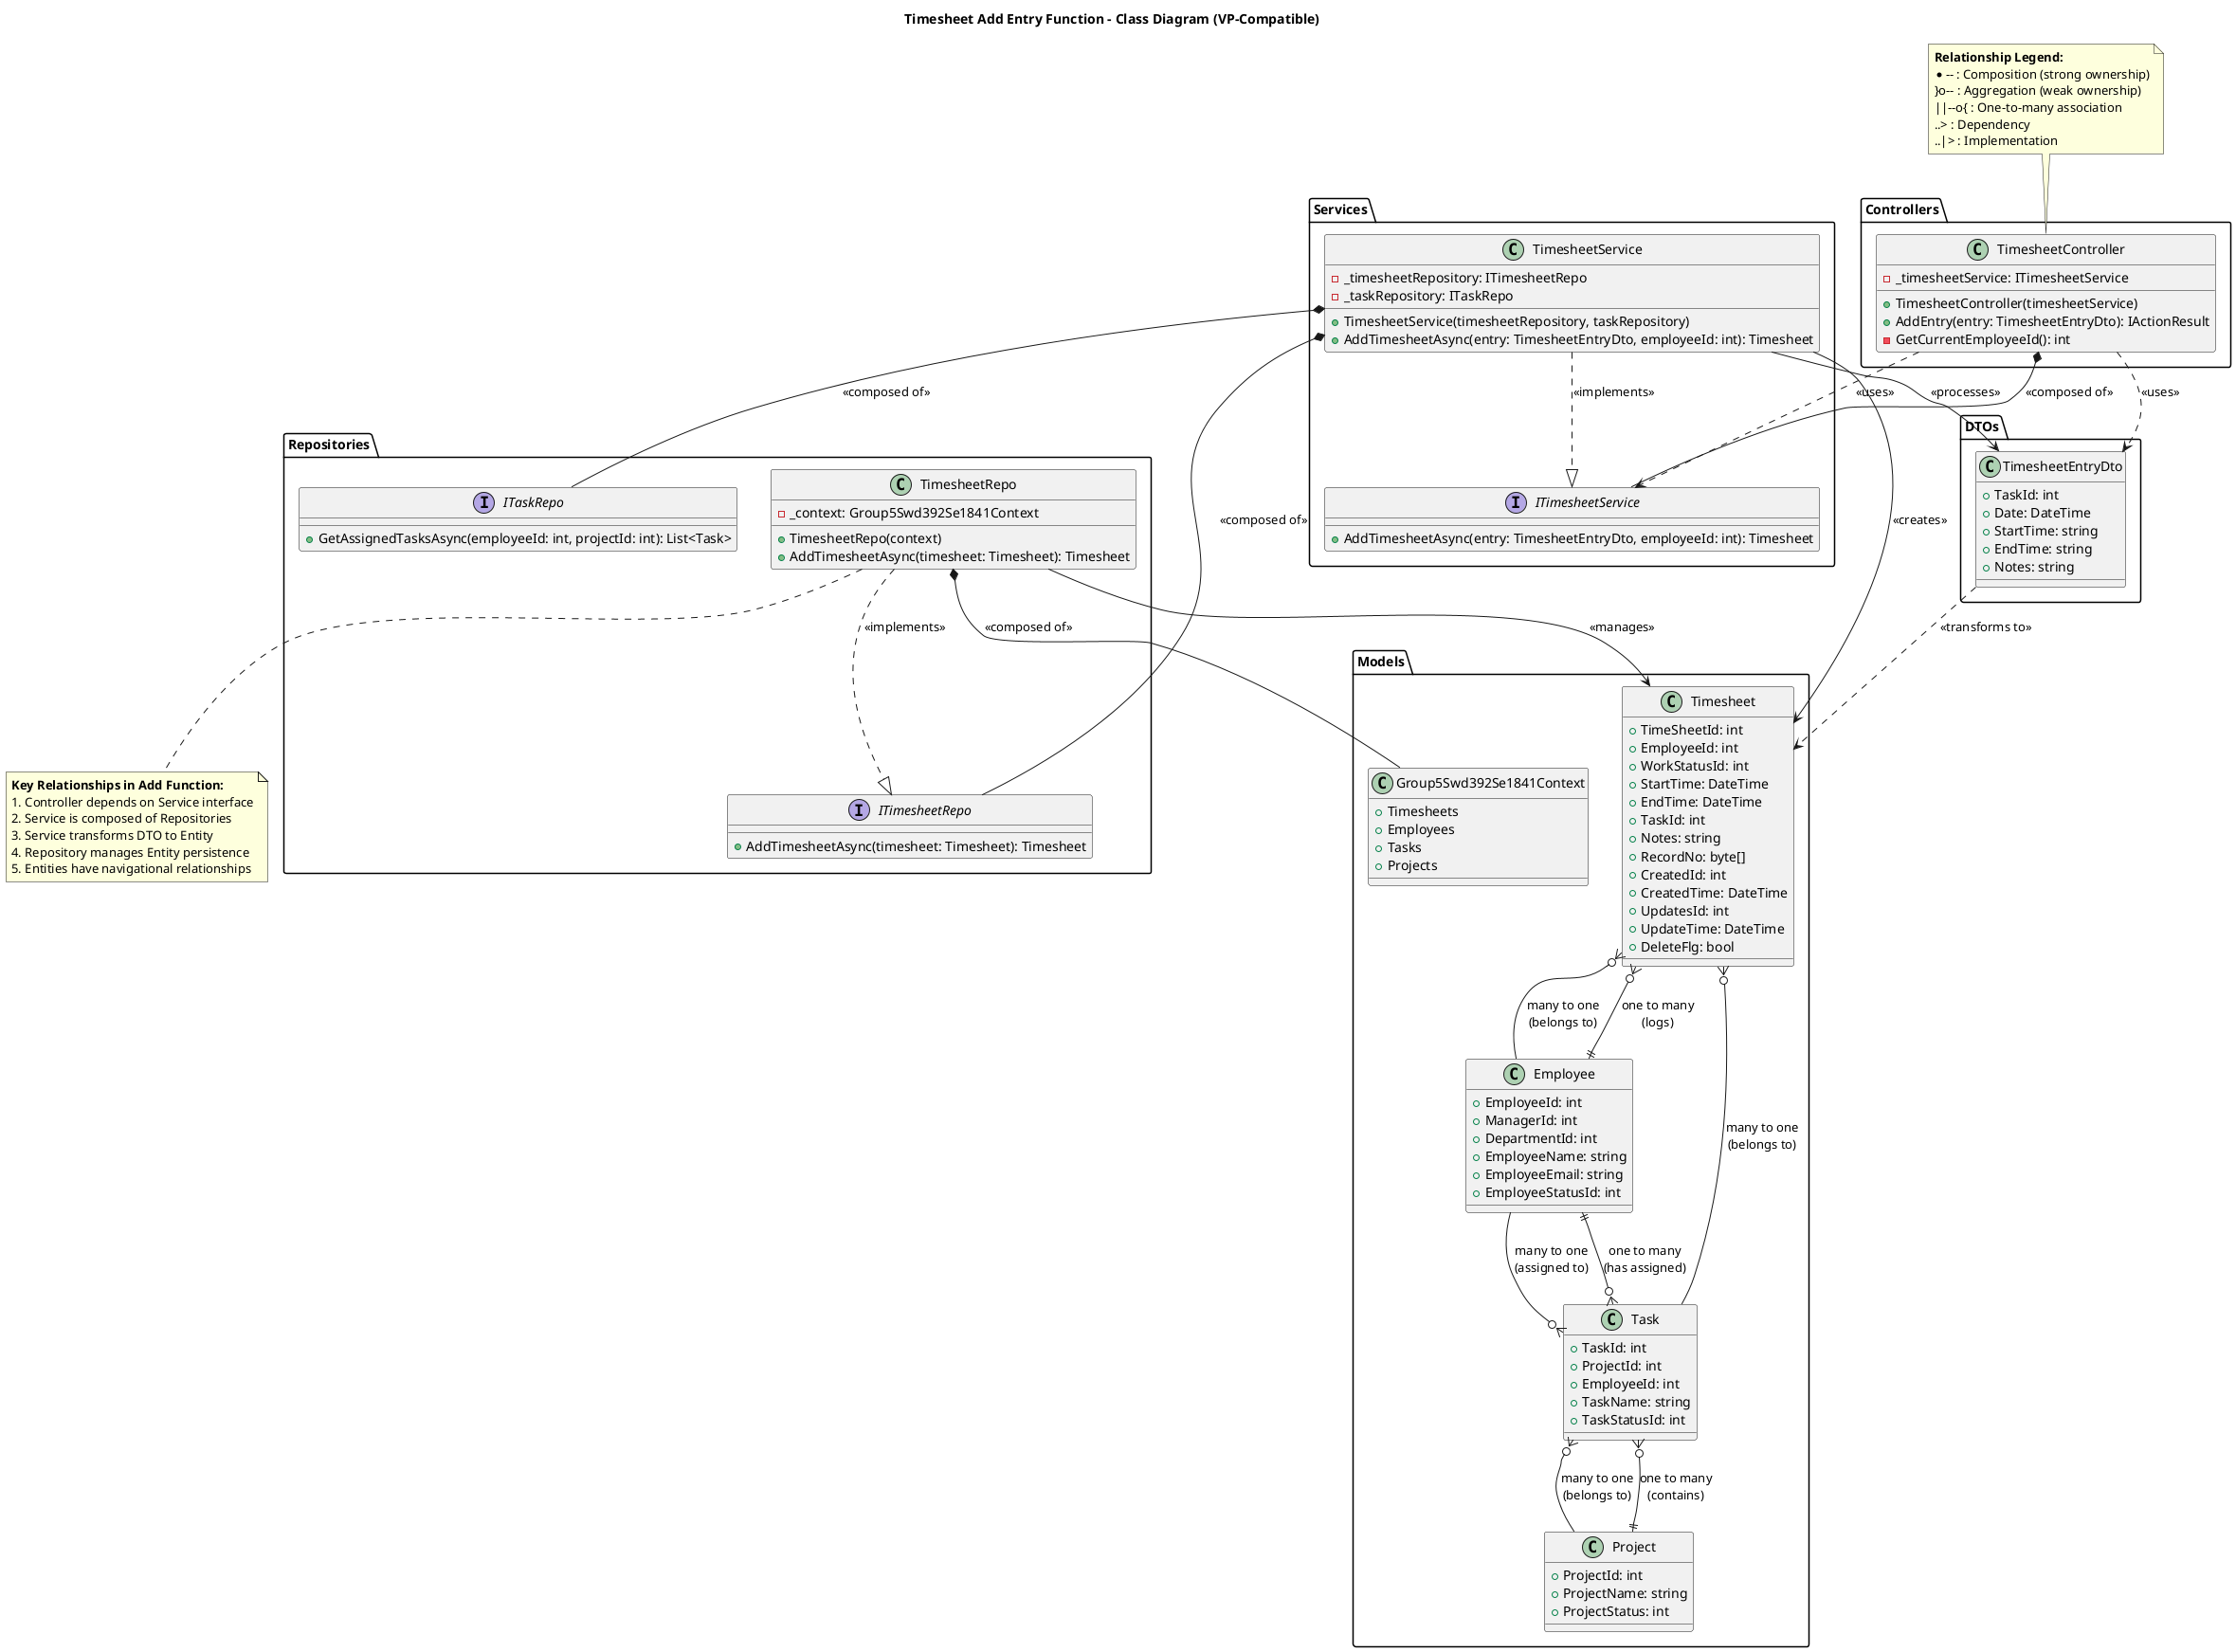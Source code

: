 @startuml
title Timesheet Add Entry Function - Class Diagram (VP-Compatible)

package "Controllers" {
    class TimesheetController {
        - _timesheetService: ITimesheetService
        + TimesheetController(timesheetService)
        + AddEntry(entry: TimesheetEntryDto): IActionResult
        - GetCurrentEmployeeId(): int
    }
}

package "Services" {
    interface ITimesheetService {
        + AddTimesheetAsync(entry: TimesheetEntryDto, employeeId: int): Timesheet
    }

    class TimesheetService {
        - _timesheetRepository: ITimesheetRepo
        - _taskRepository: ITaskRepo
        + TimesheetService(timesheetRepository, taskRepository)
        + AddTimesheetAsync(entry: TimesheetEntryDto, employeeId: int): Timesheet
    }
}

package "Repositories" {
    interface ITimesheetRepo {
        + AddTimesheetAsync(timesheet: Timesheet): Timesheet
    }

    class TimesheetRepo {
        - _context: Group5Swd392Se1841Context
        + TimesheetRepo(context)
        + AddTimesheetAsync(timesheet: Timesheet): Timesheet
    }

    interface ITaskRepo {
        + GetAssignedTasksAsync(employeeId: int, projectId: int): List<Task>
    }
}

package "Models" {
    class Timesheet {
        + TimeSheetId: int
        + EmployeeId: int
        + WorkStatusId: int
        + StartTime: DateTime
        + EndTime: DateTime
        + TaskId: int
        + Notes: string
        + RecordNo: byte[]
        + CreatedId: int
        + CreatedTime: DateTime
        + UpdatesId: int
        + UpdateTime: DateTime
        + DeleteFlg: bool
    }

    class Employee {
        + EmployeeId: int
        + ManagerId: int
        + DepartmentId: int
        + EmployeeName: string
        + EmployeeEmail: string
        + EmployeeStatusId: int
    }

    class Task {
        + TaskId: int
        + ProjectId: int
        + EmployeeId: int
        + TaskName: string
        + TaskStatusId: int
    }

    class Project {
        + ProjectId: int
        + ProjectName: string
        + ProjectStatus: int
    }

    class Group5Swd392Se1841Context {
        + Timesheets
        + Employees
        + Tasks
        + Projects
    }
}

package "DTOs" {
    class TimesheetEntryDto {
        + TaskId: int
        + Date: DateTime
        + StartTime: string
        + EndTime: string
        + Notes: string
    }
}

' Dependency relationships (uses)
TimesheetController ..> ITimesheetService : <<uses>>
TimesheetController ..> TimesheetEntryDto : <<uses>>

' Implementation relationships
TimesheetService ..|> ITimesheetService : <<implements>>
TimesheetRepo ..|> ITimesheetRepo : <<implements>>

' Composition relationships (strong ownership - parts cannot exist without whole)
TimesheetService *-- ITimesheetRepo : <<composed of>>
TimesheetService *-- ITaskRepo : <<composed of>>
TimesheetController *-- ITimesheetService : <<composed of>>
TimesheetRepo *-- Group5Swd392Se1841Context : <<composed of>>

' Association relationships (uses/processes)
TimesheetService --> TimesheetEntryDto : <<processes>>
TimesheetService --> Timesheet : <<creates>>
TimesheetRepo --> Timesheet : <<manages>>

' Entity relationships with multiplicity
Timesheet }o-- Employee : "many to one\n(belongs to)"
Timesheet }o-- Task : "many to one\n(belongs to)"
Task }o-- Project : "many to one\n(belongs to)"
Task }o-- Employee : "many to one\n(assigned to)"

' One-to-many relationships
Employee ||--o{ Task : "one to many\n(has assigned)"
Employee ||--o{ Timesheet : "one to many\n(logs)"
Project ||--o{ Task : "one to many\n(contains)"

' Association class for data flow
TimesheetEntryDto ..> Timesheet : <<transforms to>>

' Legend for relationship types
note top of TimesheetController
**Relationship Legend:**
*-- : Composition (strong ownership)
}o-- : Aggregation (weak ownership) 
||--o{ : One-to-many association
..> : Dependency
..|> : Implementation
end note

note bottom of TimesheetRepo
**Key Relationships in Add Function:**
1. Controller depends on Service interface
2. Service is composed of Repositories
3. Service transforms DTO to Entity
4. Repository manages Entity persistence
5. Entities have navigational relationships
end note

@enduml
